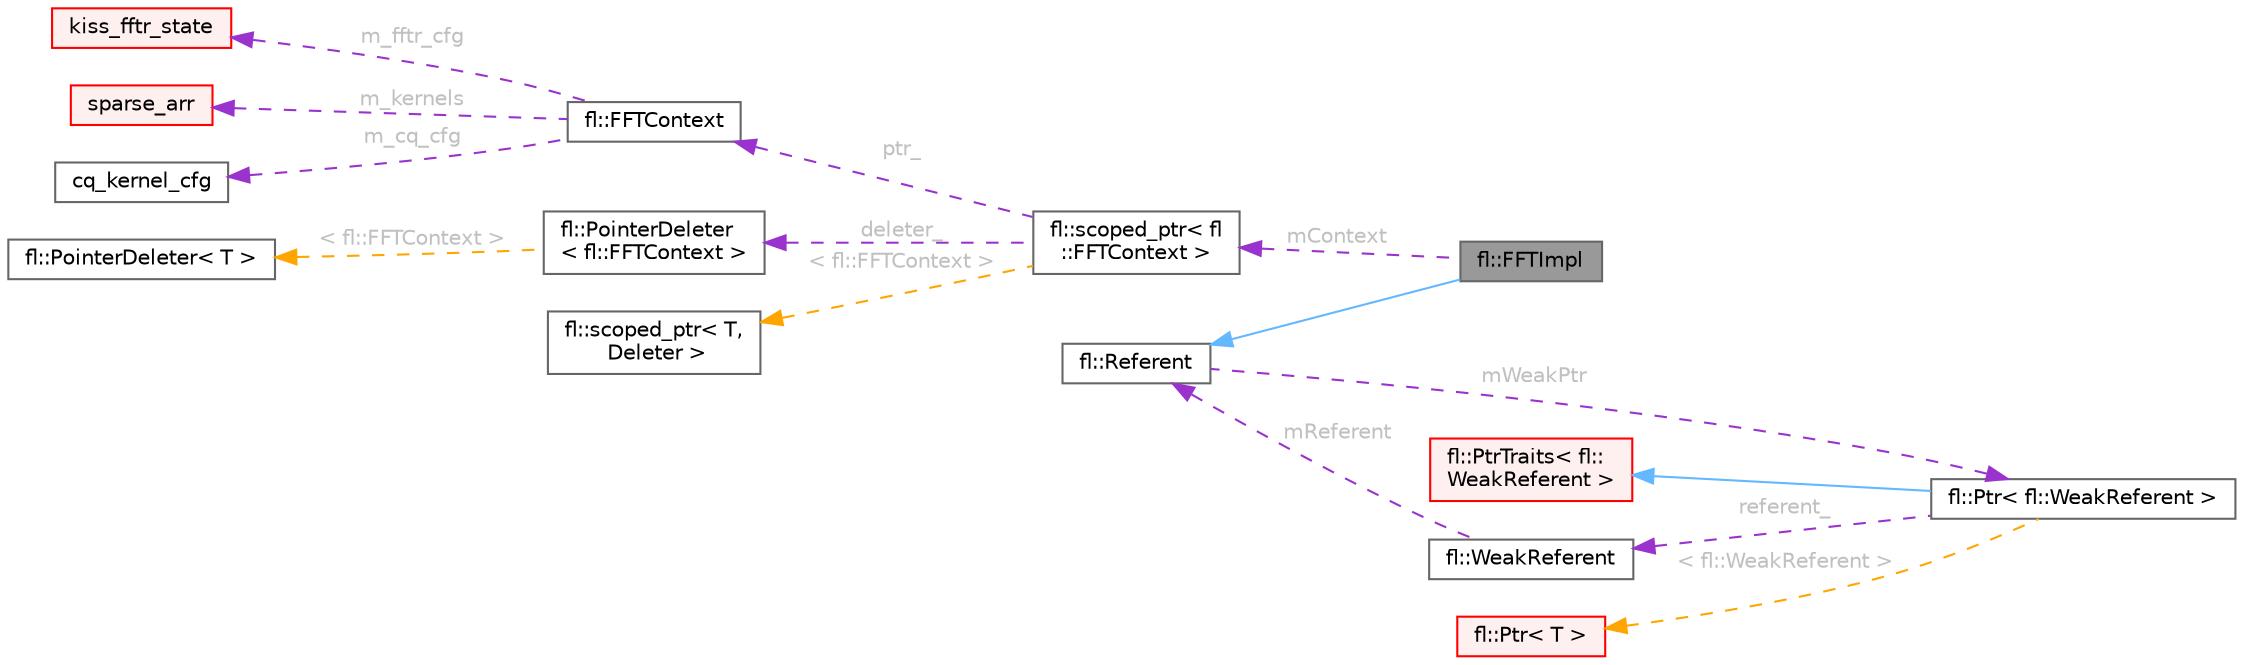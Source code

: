 digraph "fl::FFTImpl"
{
 // INTERACTIVE_SVG=YES
 // LATEX_PDF_SIZE
  bgcolor="transparent";
  edge [fontname=Helvetica,fontsize=10,labelfontname=Helvetica,labelfontsize=10];
  node [fontname=Helvetica,fontsize=10,shape=box,height=0.2,width=0.4];
  rankdir="LR";
  Node1 [id="Node000001",label="fl::FFTImpl",height=0.2,width=0.4,color="gray40", fillcolor="grey60", style="filled", fontcolor="black",tooltip=" "];
  Node2 -> Node1 [id="edge1_Node000001_Node000002",dir="back",color="steelblue1",style="solid",tooltip=" "];
  Node2 [id="Node000002",label="fl::Referent",height=0.2,width=0.4,color="gray40", fillcolor="white", style="filled",URL="$d6/d16/classfl_1_1_referent.html",tooltip=" "];
  Node3 -> Node2 [id="edge2_Node000002_Node000003",dir="back",color="darkorchid3",style="dashed",tooltip=" ",label=" mWeakPtr",fontcolor="grey" ];
  Node3 [id="Node000003",label="fl::Ptr\< fl::WeakReferent \>",height=0.2,width=0.4,color="gray40", fillcolor="white", style="filled",URL="$d1/d56/classfl_1_1_ptr.html",tooltip=" "];
  Node4 -> Node3 [id="edge3_Node000003_Node000004",dir="back",color="steelblue1",style="solid",tooltip=" "];
  Node4 [id="Node000004",label="fl::PtrTraits\< fl::\lWeakReferent \>",height=0.2,width=0.4,color="red", fillcolor="#FFF0F0", style="filled",URL="$da/d84/classfl_1_1_ptr_traits.html",tooltip=" "];
  Node6 -> Node3 [id="edge4_Node000003_Node000006",dir="back",color="darkorchid3",style="dashed",tooltip=" ",label=" referent_",fontcolor="grey" ];
  Node6 [id="Node000006",label="fl::WeakReferent",height=0.2,width=0.4,color="gray40", fillcolor="white", style="filled",URL="$dd/da7/classfl_1_1_weak_referent.html",tooltip=" "];
  Node2 -> Node6 [id="edge5_Node000006_Node000002",dir="back",color="darkorchid3",style="dashed",tooltip=" ",label=" mReferent",fontcolor="grey" ];
  Node7 -> Node3 [id="edge6_Node000003_Node000007",dir="back",color="orange",style="dashed",tooltip=" ",label=" \< fl::WeakReferent \>",fontcolor="grey" ];
  Node7 [id="Node000007",label="fl::Ptr\< T \>",height=0.2,width=0.4,color="red", fillcolor="#FFF0F0", style="filled",URL="$d1/d56/classfl_1_1_ptr.html",tooltip=" "];
  Node9 -> Node1 [id="edge7_Node000001_Node000009",dir="back",color="darkorchid3",style="dashed",tooltip=" ",label=" mContext",fontcolor="grey" ];
  Node9 [id="Node000009",label="fl::scoped_ptr\< fl\l::FFTContext \>",height=0.2,width=0.4,color="gray40", fillcolor="white", style="filled",URL="$df/d0b/classfl_1_1scoped__ptr.html",tooltip=" "];
  Node10 -> Node9 [id="edge8_Node000009_Node000010",dir="back",color="darkorchid3",style="dashed",tooltip=" ",label=" ptr_",fontcolor="grey" ];
  Node10 [id="Node000010",label="fl::FFTContext",height=0.2,width=0.4,color="gray40", fillcolor="white", style="filled",URL="$da/dbc/classfl_1_1_f_f_t_context.html",tooltip=" "];
  Node11 -> Node10 [id="edge9_Node000010_Node000011",dir="back",color="darkorchid3",style="dashed",tooltip=" ",label=" m_fftr_cfg",fontcolor="grey" ];
  Node11 [id="Node000011",label="kiss_fftr_state",height=0.2,width=0.4,color="red", fillcolor="#FFF0F0", style="filled",URL="$de/d67/kiss__fftr_8c.html#df/dc2/structkiss__fftr__state",tooltip=" "];
  Node14 -> Node10 [id="edge10_Node000010_Node000014",dir="back",color="darkorchid3",style="dashed",tooltip=" ",label=" m_kernels",fontcolor="grey" ];
  Node14 [id="Node000014",label="sparse_arr",height=0.2,width=0.4,color="red", fillcolor="#FFF0F0", style="filled",URL="$d1/dda/cq__kernel_8h.html#da/d99/structsparse__arr",tooltip=" "];
  Node16 -> Node10 [id="edge11_Node000010_Node000016",dir="back",color="darkorchid3",style="dashed",tooltip=" ",label=" m_cq_cfg",fontcolor="grey" ];
  Node16 [id="Node000016",label="cq_kernel_cfg",height=0.2,width=0.4,color="gray40", fillcolor="white", style="filled",URL="$d1/dda/cq__kernel_8h.html#d9/dd1/structcq__kernel__cfg",tooltip=" "];
  Node17 -> Node9 [id="edge12_Node000009_Node000017",dir="back",color="darkorchid3",style="dashed",tooltip=" ",label=" deleter_",fontcolor="grey" ];
  Node17 [id="Node000017",label="fl::PointerDeleter\l\< fl::FFTContext \>",height=0.2,width=0.4,color="gray40", fillcolor="white", style="filled",URL="$d8/d3d/structfl_1_1_pointer_deleter.html",tooltip=" "];
  Node18 -> Node17 [id="edge13_Node000017_Node000018",dir="back",color="orange",style="dashed",tooltip=" ",label=" \< fl::FFTContext \>",fontcolor="grey" ];
  Node18 [id="Node000018",label="fl::PointerDeleter\< T \>",height=0.2,width=0.4,color="gray40", fillcolor="white", style="filled",URL="$d8/d3d/structfl_1_1_pointer_deleter.html",tooltip=" "];
  Node19 -> Node9 [id="edge14_Node000009_Node000019",dir="back",color="orange",style="dashed",tooltip=" ",label=" \< fl::FFTContext \>",fontcolor="grey" ];
  Node19 [id="Node000019",label="fl::scoped_ptr\< T,\l Deleter \>",height=0.2,width=0.4,color="gray40", fillcolor="white", style="filled",URL="$df/d0b/classfl_1_1scoped__ptr.html",tooltip=" "];
}
